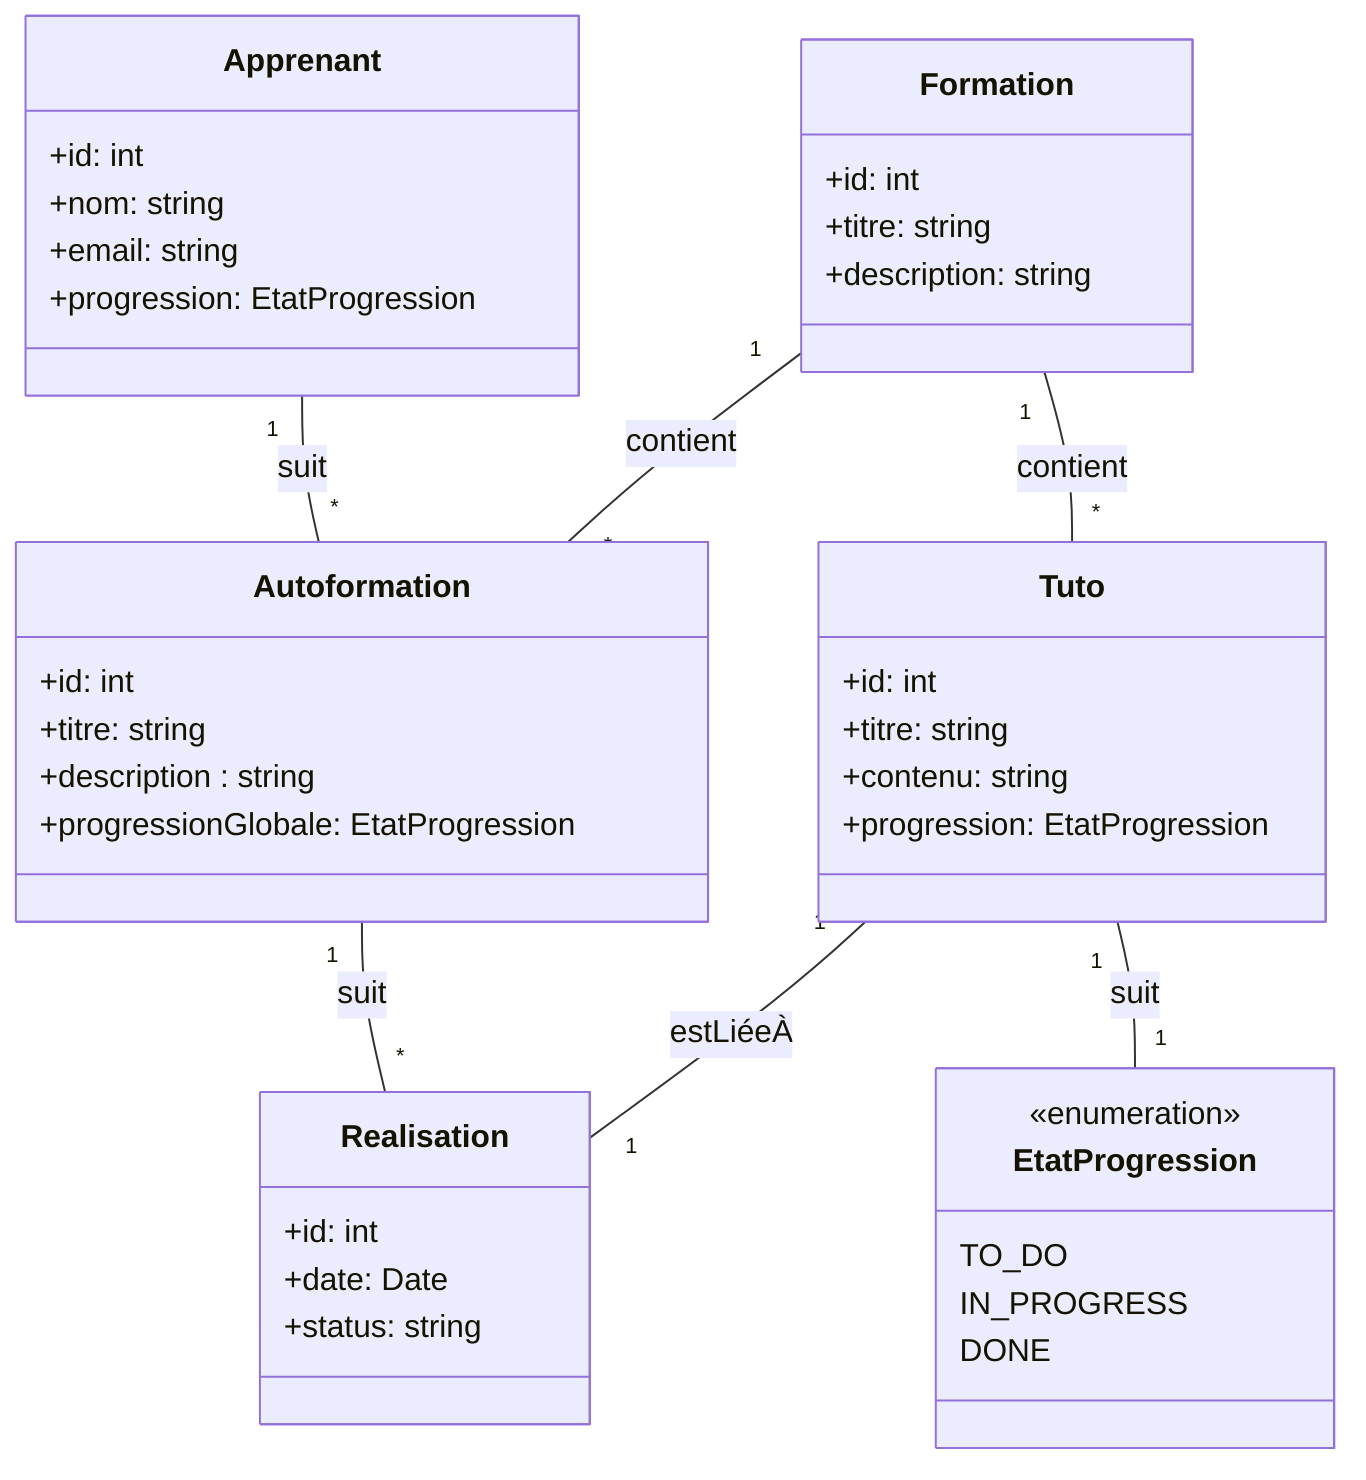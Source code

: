 classDiagram
    class Apprenant {
        +id: int
        +nom: string
        +email: string
        +progression: EtatProgression
    }

    class Autoformation {
        +id: int
        +titre: string
        +description : string
        +progressionGlobale: EtatProgression
    }

    class Tuto {
        +id: int
        +titre: string
        +contenu: string
        +progression: EtatProgression
    }

    class Formation {
        +id: int
        +titre: string
        +description: string
    }

    class Realisation {
        +id: int
        +date: Date
        +status: string
    }

    class EtatProgression {
        <<enumeration>>
        TO_DO
        IN_PROGRESS
        DONE
    }

    %% Relationships
    Apprenant "1" -- "*" Autoformation : suit
    Formation "1" -- "*" Tuto : contient
    Formation "1" -- "*" Autoformation : contient
    Autoformation "1" -- "*" Realisation : suit
    Tuto "1" -- "1" EtatProgression : suit
    Tuto "1" -- "1" Realisation : estLiéeÀ